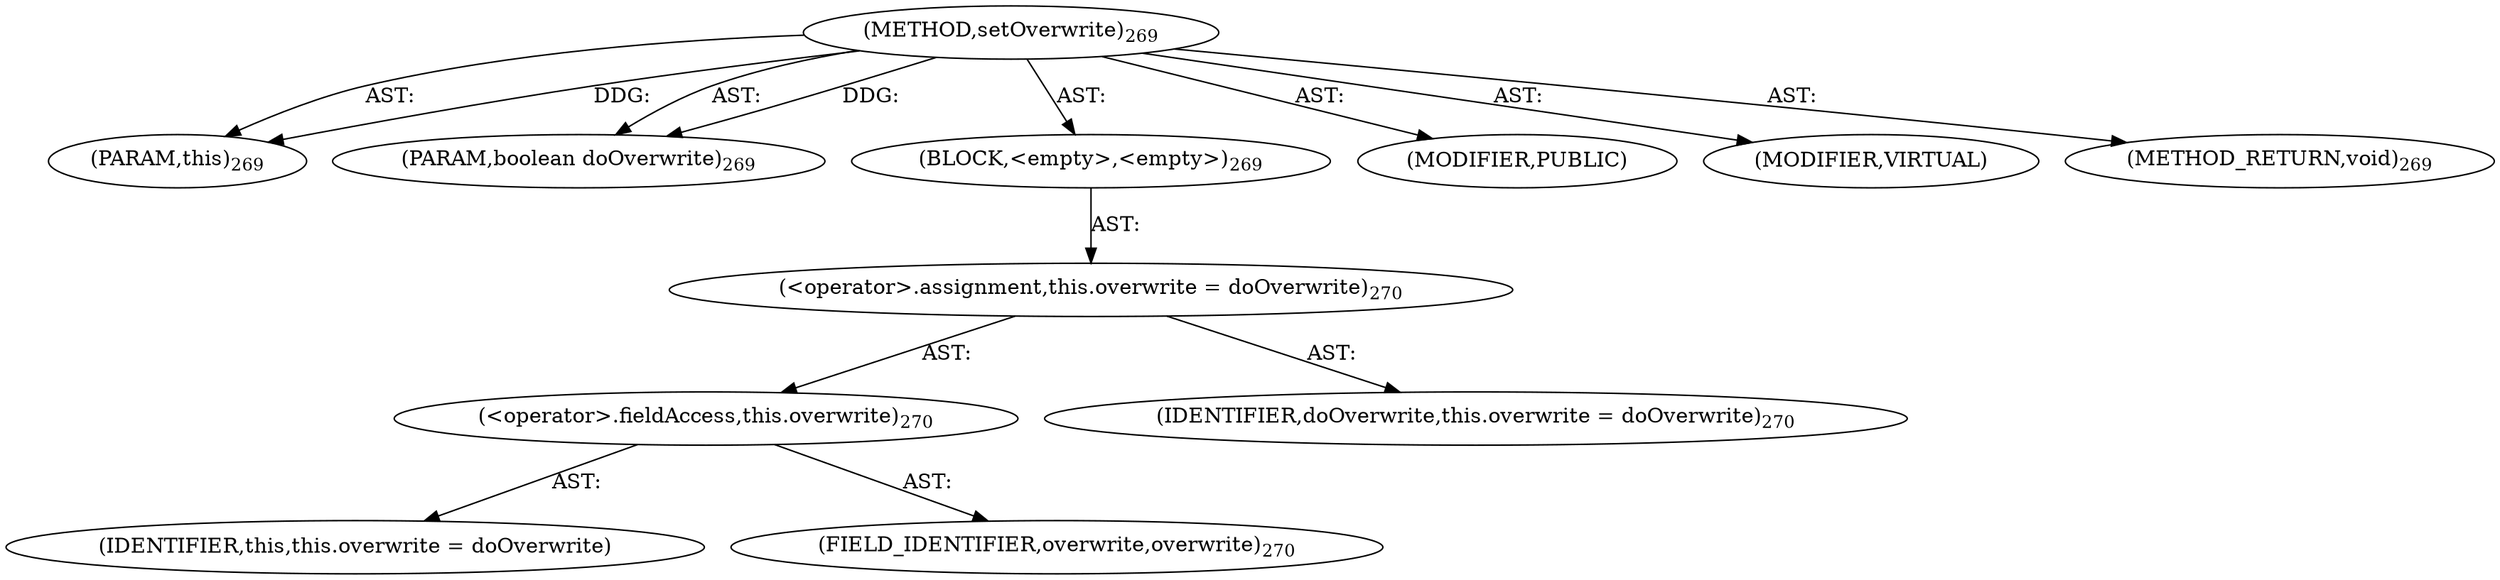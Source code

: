 digraph "setOverwrite" {  
"111669149707" [label = <(METHOD,setOverwrite)<SUB>269</SUB>> ]
"115964117011" [label = <(PARAM,this)<SUB>269</SUB>> ]
"115964117012" [label = <(PARAM,boolean doOverwrite)<SUB>269</SUB>> ]
"25769803793" [label = <(BLOCK,&lt;empty&gt;,&lt;empty&gt;)<SUB>269</SUB>> ]
"30064771116" [label = <(&lt;operator&gt;.assignment,this.overwrite = doOverwrite)<SUB>270</SUB>> ]
"30064771117" [label = <(&lt;operator&gt;.fieldAccess,this.overwrite)<SUB>270</SUB>> ]
"68719476774" [label = <(IDENTIFIER,this,this.overwrite = doOverwrite)> ]
"55834574868" [label = <(FIELD_IDENTIFIER,overwrite,overwrite)<SUB>270</SUB>> ]
"68719476775" [label = <(IDENTIFIER,doOverwrite,this.overwrite = doOverwrite)<SUB>270</SUB>> ]
"133143986206" [label = <(MODIFIER,PUBLIC)> ]
"133143986207" [label = <(MODIFIER,VIRTUAL)> ]
"128849018891" [label = <(METHOD_RETURN,void)<SUB>269</SUB>> ]
  "111669149707" -> "115964117011"  [ label = "AST: "] 
  "111669149707" -> "115964117012"  [ label = "AST: "] 
  "111669149707" -> "25769803793"  [ label = "AST: "] 
  "111669149707" -> "133143986206"  [ label = "AST: "] 
  "111669149707" -> "133143986207"  [ label = "AST: "] 
  "111669149707" -> "128849018891"  [ label = "AST: "] 
  "25769803793" -> "30064771116"  [ label = "AST: "] 
  "30064771116" -> "30064771117"  [ label = "AST: "] 
  "30064771116" -> "68719476775"  [ label = "AST: "] 
  "30064771117" -> "68719476774"  [ label = "AST: "] 
  "30064771117" -> "55834574868"  [ label = "AST: "] 
  "111669149707" -> "115964117011"  [ label = "DDG: "] 
  "111669149707" -> "115964117012"  [ label = "DDG: "] 
}
